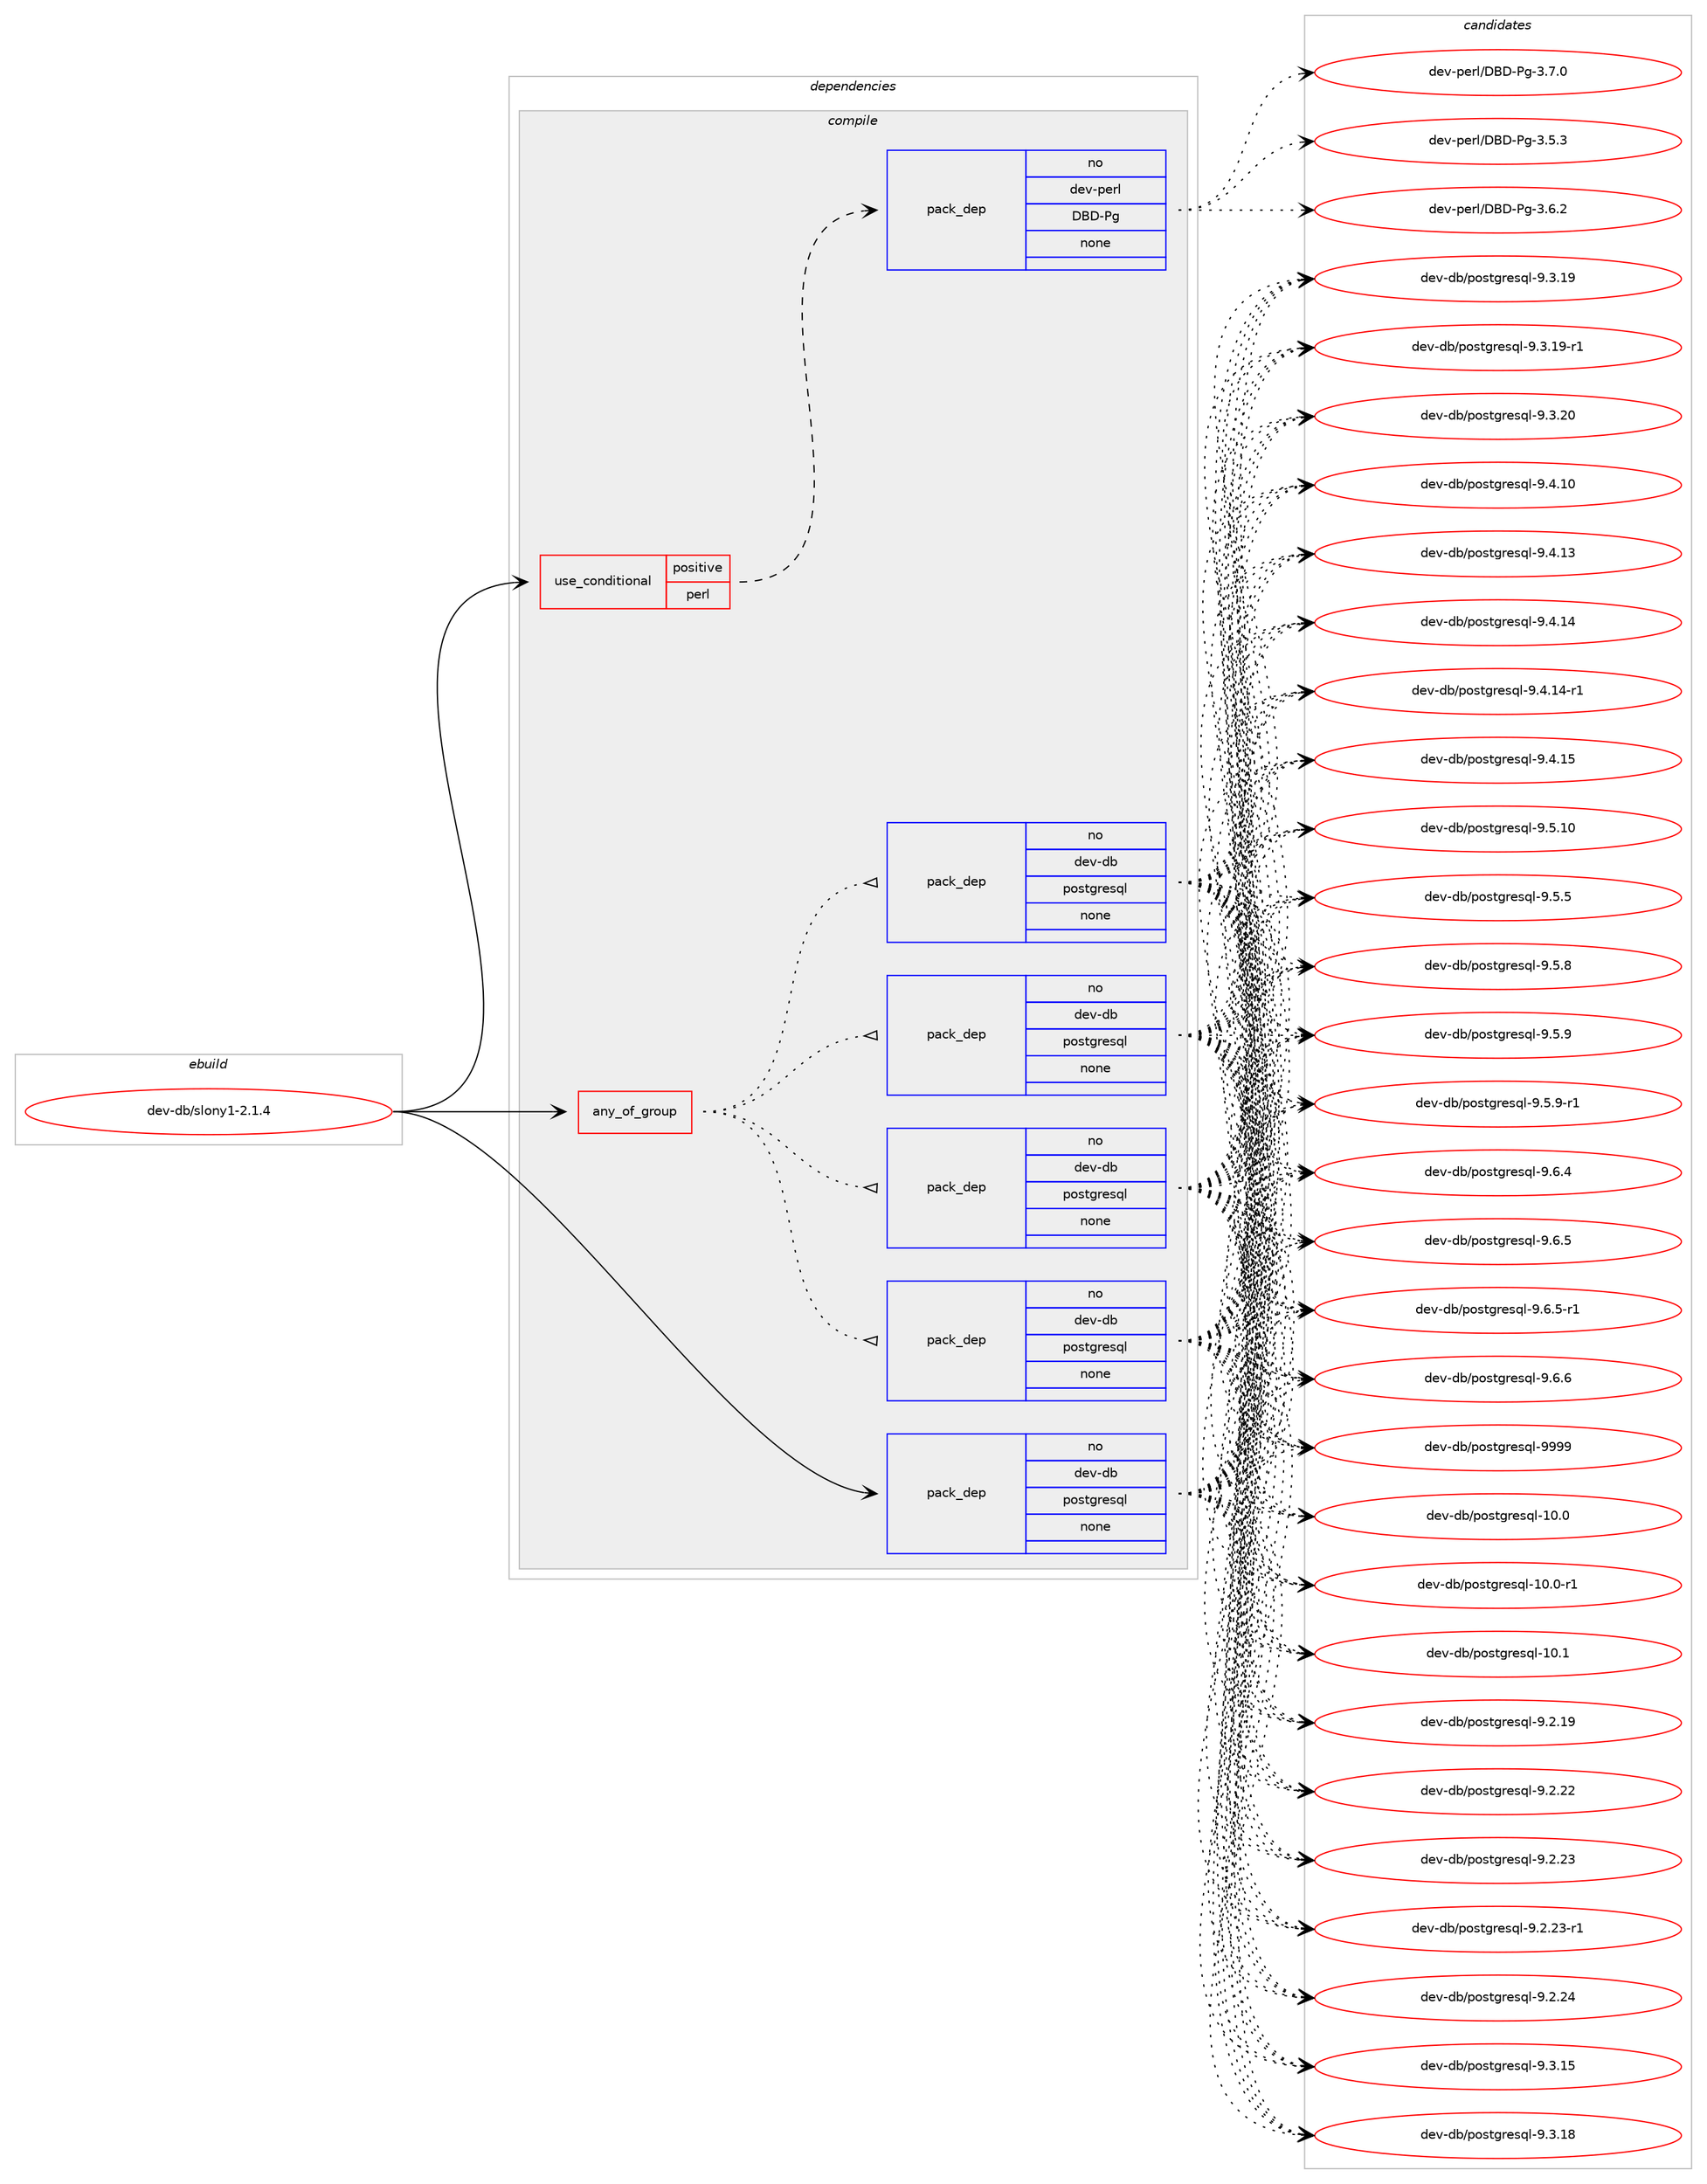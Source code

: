 digraph prolog {

# *************
# Graph options
# *************

newrank=true;
concentrate=true;
compound=true;
graph [rankdir=LR,fontname=Helvetica,fontsize=10,ranksep=1.5];#, ranksep=2.5, nodesep=0.2];
edge  [arrowhead=vee];
node  [fontname=Helvetica,fontsize=10];

# **********
# The ebuild
# **********

subgraph cluster_leftcol {
color=gray;
rank=same;
label=<<i>ebuild</i>>;
id [label="dev-db/slony1-2.1.4", color=red, width=4, href="../dev-db/slony1-2.1.4.svg"];
}

# ****************
# The dependencies
# ****************

subgraph cluster_midcol {
color=gray;
label=<<i>dependencies</i>>;
subgraph cluster_compile {
fillcolor="#eeeeee";
style=filled;
label=<<i>compile</i>>;
subgraph any1528 {
dependency70881 [label=<<TABLE BORDER="0" CELLBORDER="1" CELLSPACING="0" CELLPADDING="4"><TR><TD CELLPADDING="10">any_of_group</TD></TR></TABLE>>, shape=none, color=red];subgraph pack51961 {
dependency70882 [label=<<TABLE BORDER="0" CELLBORDER="1" CELLSPACING="0" CELLPADDING="4" WIDTH="220"><TR><TD ROWSPAN="6" CELLPADDING="30">pack_dep</TD></TR><TR><TD WIDTH="110">no</TD></TR><TR><TD>dev-db</TD></TR><TR><TD>postgresql</TD></TR><TR><TD>none</TD></TR><TR><TD></TD></TR></TABLE>>, shape=none, color=blue];
}
dependency70881:e -> dependency70882:w [weight=20,style="dotted",arrowhead="oinv"];
subgraph pack51962 {
dependency70883 [label=<<TABLE BORDER="0" CELLBORDER="1" CELLSPACING="0" CELLPADDING="4" WIDTH="220"><TR><TD ROWSPAN="6" CELLPADDING="30">pack_dep</TD></TR><TR><TD WIDTH="110">no</TD></TR><TR><TD>dev-db</TD></TR><TR><TD>postgresql</TD></TR><TR><TD>none</TD></TR><TR><TD></TD></TR></TABLE>>, shape=none, color=blue];
}
dependency70881:e -> dependency70883:w [weight=20,style="dotted",arrowhead="oinv"];
subgraph pack51963 {
dependency70884 [label=<<TABLE BORDER="0" CELLBORDER="1" CELLSPACING="0" CELLPADDING="4" WIDTH="220"><TR><TD ROWSPAN="6" CELLPADDING="30">pack_dep</TD></TR><TR><TD WIDTH="110">no</TD></TR><TR><TD>dev-db</TD></TR><TR><TD>postgresql</TD></TR><TR><TD>none</TD></TR><TR><TD></TD></TR></TABLE>>, shape=none, color=blue];
}
dependency70881:e -> dependency70884:w [weight=20,style="dotted",arrowhead="oinv"];
subgraph pack51964 {
dependency70885 [label=<<TABLE BORDER="0" CELLBORDER="1" CELLSPACING="0" CELLPADDING="4" WIDTH="220"><TR><TD ROWSPAN="6" CELLPADDING="30">pack_dep</TD></TR><TR><TD WIDTH="110">no</TD></TR><TR><TD>dev-db</TD></TR><TR><TD>postgresql</TD></TR><TR><TD>none</TD></TR><TR><TD></TD></TR></TABLE>>, shape=none, color=blue];
}
dependency70881:e -> dependency70885:w [weight=20,style="dotted",arrowhead="oinv"];
}
id:e -> dependency70881:w [weight=20,style="solid",arrowhead="vee"];
subgraph cond17362 {
dependency70886 [label=<<TABLE BORDER="0" CELLBORDER="1" CELLSPACING="0" CELLPADDING="4"><TR><TD ROWSPAN="3" CELLPADDING="10">use_conditional</TD></TR><TR><TD>positive</TD></TR><TR><TD>perl</TD></TR></TABLE>>, shape=none, color=red];
subgraph pack51965 {
dependency70887 [label=<<TABLE BORDER="0" CELLBORDER="1" CELLSPACING="0" CELLPADDING="4" WIDTH="220"><TR><TD ROWSPAN="6" CELLPADDING="30">pack_dep</TD></TR><TR><TD WIDTH="110">no</TD></TR><TR><TD>dev-perl</TD></TR><TR><TD>DBD-Pg</TD></TR><TR><TD>none</TD></TR><TR><TD></TD></TR></TABLE>>, shape=none, color=blue];
}
dependency70886:e -> dependency70887:w [weight=20,style="dashed",arrowhead="vee"];
}
id:e -> dependency70886:w [weight=20,style="solid",arrowhead="vee"];
subgraph pack51966 {
dependency70888 [label=<<TABLE BORDER="0" CELLBORDER="1" CELLSPACING="0" CELLPADDING="4" WIDTH="220"><TR><TD ROWSPAN="6" CELLPADDING="30">pack_dep</TD></TR><TR><TD WIDTH="110">no</TD></TR><TR><TD>dev-db</TD></TR><TR><TD>postgresql</TD></TR><TR><TD>none</TD></TR><TR><TD></TD></TR></TABLE>>, shape=none, color=blue];
}
id:e -> dependency70888:w [weight=20,style="solid",arrowhead="vee"];
}
subgraph cluster_compileandrun {
fillcolor="#eeeeee";
style=filled;
label=<<i>compile and run</i>>;
}
subgraph cluster_run {
fillcolor="#eeeeee";
style=filled;
label=<<i>run</i>>;
}
}

# **************
# The candidates
# **************

subgraph cluster_choices {
rank=same;
color=gray;
label=<<i>candidates</i>>;

subgraph choice51961 {
color=black;
nodesep=1;
choice1001011184510098471121111151161031141011151131084549484648 [label="dev-db/postgresql-10.0", color=red, width=4,href="../dev-db/postgresql-10.0.svg"];
choice10010111845100984711211111511610311410111511310845494846484511449 [label="dev-db/postgresql-10.0-r1", color=red, width=4,href="../dev-db/postgresql-10.0-r1.svg"];
choice1001011184510098471121111151161031141011151131084549484649 [label="dev-db/postgresql-10.1", color=red, width=4,href="../dev-db/postgresql-10.1.svg"];
choice10010111845100984711211111511610311410111511310845574650464957 [label="dev-db/postgresql-9.2.19", color=red, width=4,href="../dev-db/postgresql-9.2.19.svg"];
choice10010111845100984711211111511610311410111511310845574650465050 [label="dev-db/postgresql-9.2.22", color=red, width=4,href="../dev-db/postgresql-9.2.22.svg"];
choice10010111845100984711211111511610311410111511310845574650465051 [label="dev-db/postgresql-9.2.23", color=red, width=4,href="../dev-db/postgresql-9.2.23.svg"];
choice100101118451009847112111115116103114101115113108455746504650514511449 [label="dev-db/postgresql-9.2.23-r1", color=red, width=4,href="../dev-db/postgresql-9.2.23-r1.svg"];
choice10010111845100984711211111511610311410111511310845574650465052 [label="dev-db/postgresql-9.2.24", color=red, width=4,href="../dev-db/postgresql-9.2.24.svg"];
choice10010111845100984711211111511610311410111511310845574651464953 [label="dev-db/postgresql-9.3.15", color=red, width=4,href="../dev-db/postgresql-9.3.15.svg"];
choice10010111845100984711211111511610311410111511310845574651464956 [label="dev-db/postgresql-9.3.18", color=red, width=4,href="../dev-db/postgresql-9.3.18.svg"];
choice10010111845100984711211111511610311410111511310845574651464957 [label="dev-db/postgresql-9.3.19", color=red, width=4,href="../dev-db/postgresql-9.3.19.svg"];
choice100101118451009847112111115116103114101115113108455746514649574511449 [label="dev-db/postgresql-9.3.19-r1", color=red, width=4,href="../dev-db/postgresql-9.3.19-r1.svg"];
choice10010111845100984711211111511610311410111511310845574651465048 [label="dev-db/postgresql-9.3.20", color=red, width=4,href="../dev-db/postgresql-9.3.20.svg"];
choice10010111845100984711211111511610311410111511310845574652464948 [label="dev-db/postgresql-9.4.10", color=red, width=4,href="../dev-db/postgresql-9.4.10.svg"];
choice10010111845100984711211111511610311410111511310845574652464951 [label="dev-db/postgresql-9.4.13", color=red, width=4,href="../dev-db/postgresql-9.4.13.svg"];
choice10010111845100984711211111511610311410111511310845574652464952 [label="dev-db/postgresql-9.4.14", color=red, width=4,href="../dev-db/postgresql-9.4.14.svg"];
choice100101118451009847112111115116103114101115113108455746524649524511449 [label="dev-db/postgresql-9.4.14-r1", color=red, width=4,href="../dev-db/postgresql-9.4.14-r1.svg"];
choice10010111845100984711211111511610311410111511310845574652464953 [label="dev-db/postgresql-9.4.15", color=red, width=4,href="../dev-db/postgresql-9.4.15.svg"];
choice10010111845100984711211111511610311410111511310845574653464948 [label="dev-db/postgresql-9.5.10", color=red, width=4,href="../dev-db/postgresql-9.5.10.svg"];
choice100101118451009847112111115116103114101115113108455746534653 [label="dev-db/postgresql-9.5.5", color=red, width=4,href="../dev-db/postgresql-9.5.5.svg"];
choice100101118451009847112111115116103114101115113108455746534656 [label="dev-db/postgresql-9.5.8", color=red, width=4,href="../dev-db/postgresql-9.5.8.svg"];
choice100101118451009847112111115116103114101115113108455746534657 [label="dev-db/postgresql-9.5.9", color=red, width=4,href="../dev-db/postgresql-9.5.9.svg"];
choice1001011184510098471121111151161031141011151131084557465346574511449 [label="dev-db/postgresql-9.5.9-r1", color=red, width=4,href="../dev-db/postgresql-9.5.9-r1.svg"];
choice100101118451009847112111115116103114101115113108455746544652 [label="dev-db/postgresql-9.6.4", color=red, width=4,href="../dev-db/postgresql-9.6.4.svg"];
choice100101118451009847112111115116103114101115113108455746544653 [label="dev-db/postgresql-9.6.5", color=red, width=4,href="../dev-db/postgresql-9.6.5.svg"];
choice1001011184510098471121111151161031141011151131084557465446534511449 [label="dev-db/postgresql-9.6.5-r1", color=red, width=4,href="../dev-db/postgresql-9.6.5-r1.svg"];
choice100101118451009847112111115116103114101115113108455746544654 [label="dev-db/postgresql-9.6.6", color=red, width=4,href="../dev-db/postgresql-9.6.6.svg"];
choice1001011184510098471121111151161031141011151131084557575757 [label="dev-db/postgresql-9999", color=red, width=4,href="../dev-db/postgresql-9999.svg"];
dependency70882:e -> choice1001011184510098471121111151161031141011151131084549484648:w [style=dotted,weight="100"];
dependency70882:e -> choice10010111845100984711211111511610311410111511310845494846484511449:w [style=dotted,weight="100"];
dependency70882:e -> choice1001011184510098471121111151161031141011151131084549484649:w [style=dotted,weight="100"];
dependency70882:e -> choice10010111845100984711211111511610311410111511310845574650464957:w [style=dotted,weight="100"];
dependency70882:e -> choice10010111845100984711211111511610311410111511310845574650465050:w [style=dotted,weight="100"];
dependency70882:e -> choice10010111845100984711211111511610311410111511310845574650465051:w [style=dotted,weight="100"];
dependency70882:e -> choice100101118451009847112111115116103114101115113108455746504650514511449:w [style=dotted,weight="100"];
dependency70882:e -> choice10010111845100984711211111511610311410111511310845574650465052:w [style=dotted,weight="100"];
dependency70882:e -> choice10010111845100984711211111511610311410111511310845574651464953:w [style=dotted,weight="100"];
dependency70882:e -> choice10010111845100984711211111511610311410111511310845574651464956:w [style=dotted,weight="100"];
dependency70882:e -> choice10010111845100984711211111511610311410111511310845574651464957:w [style=dotted,weight="100"];
dependency70882:e -> choice100101118451009847112111115116103114101115113108455746514649574511449:w [style=dotted,weight="100"];
dependency70882:e -> choice10010111845100984711211111511610311410111511310845574651465048:w [style=dotted,weight="100"];
dependency70882:e -> choice10010111845100984711211111511610311410111511310845574652464948:w [style=dotted,weight="100"];
dependency70882:e -> choice10010111845100984711211111511610311410111511310845574652464951:w [style=dotted,weight="100"];
dependency70882:e -> choice10010111845100984711211111511610311410111511310845574652464952:w [style=dotted,weight="100"];
dependency70882:e -> choice100101118451009847112111115116103114101115113108455746524649524511449:w [style=dotted,weight="100"];
dependency70882:e -> choice10010111845100984711211111511610311410111511310845574652464953:w [style=dotted,weight="100"];
dependency70882:e -> choice10010111845100984711211111511610311410111511310845574653464948:w [style=dotted,weight="100"];
dependency70882:e -> choice100101118451009847112111115116103114101115113108455746534653:w [style=dotted,weight="100"];
dependency70882:e -> choice100101118451009847112111115116103114101115113108455746534656:w [style=dotted,weight="100"];
dependency70882:e -> choice100101118451009847112111115116103114101115113108455746534657:w [style=dotted,weight="100"];
dependency70882:e -> choice1001011184510098471121111151161031141011151131084557465346574511449:w [style=dotted,weight="100"];
dependency70882:e -> choice100101118451009847112111115116103114101115113108455746544652:w [style=dotted,weight="100"];
dependency70882:e -> choice100101118451009847112111115116103114101115113108455746544653:w [style=dotted,weight="100"];
dependency70882:e -> choice1001011184510098471121111151161031141011151131084557465446534511449:w [style=dotted,weight="100"];
dependency70882:e -> choice100101118451009847112111115116103114101115113108455746544654:w [style=dotted,weight="100"];
dependency70882:e -> choice1001011184510098471121111151161031141011151131084557575757:w [style=dotted,weight="100"];
}
subgraph choice51962 {
color=black;
nodesep=1;
choice1001011184510098471121111151161031141011151131084549484648 [label="dev-db/postgresql-10.0", color=red, width=4,href="../dev-db/postgresql-10.0.svg"];
choice10010111845100984711211111511610311410111511310845494846484511449 [label="dev-db/postgresql-10.0-r1", color=red, width=4,href="../dev-db/postgresql-10.0-r1.svg"];
choice1001011184510098471121111151161031141011151131084549484649 [label="dev-db/postgresql-10.1", color=red, width=4,href="../dev-db/postgresql-10.1.svg"];
choice10010111845100984711211111511610311410111511310845574650464957 [label="dev-db/postgresql-9.2.19", color=red, width=4,href="../dev-db/postgresql-9.2.19.svg"];
choice10010111845100984711211111511610311410111511310845574650465050 [label="dev-db/postgresql-9.2.22", color=red, width=4,href="../dev-db/postgresql-9.2.22.svg"];
choice10010111845100984711211111511610311410111511310845574650465051 [label="dev-db/postgresql-9.2.23", color=red, width=4,href="../dev-db/postgresql-9.2.23.svg"];
choice100101118451009847112111115116103114101115113108455746504650514511449 [label="dev-db/postgresql-9.2.23-r1", color=red, width=4,href="../dev-db/postgresql-9.2.23-r1.svg"];
choice10010111845100984711211111511610311410111511310845574650465052 [label="dev-db/postgresql-9.2.24", color=red, width=4,href="../dev-db/postgresql-9.2.24.svg"];
choice10010111845100984711211111511610311410111511310845574651464953 [label="dev-db/postgresql-9.3.15", color=red, width=4,href="../dev-db/postgresql-9.3.15.svg"];
choice10010111845100984711211111511610311410111511310845574651464956 [label="dev-db/postgresql-9.3.18", color=red, width=4,href="../dev-db/postgresql-9.3.18.svg"];
choice10010111845100984711211111511610311410111511310845574651464957 [label="dev-db/postgresql-9.3.19", color=red, width=4,href="../dev-db/postgresql-9.3.19.svg"];
choice100101118451009847112111115116103114101115113108455746514649574511449 [label="dev-db/postgresql-9.3.19-r1", color=red, width=4,href="../dev-db/postgresql-9.3.19-r1.svg"];
choice10010111845100984711211111511610311410111511310845574651465048 [label="dev-db/postgresql-9.3.20", color=red, width=4,href="../dev-db/postgresql-9.3.20.svg"];
choice10010111845100984711211111511610311410111511310845574652464948 [label="dev-db/postgresql-9.4.10", color=red, width=4,href="../dev-db/postgresql-9.4.10.svg"];
choice10010111845100984711211111511610311410111511310845574652464951 [label="dev-db/postgresql-9.4.13", color=red, width=4,href="../dev-db/postgresql-9.4.13.svg"];
choice10010111845100984711211111511610311410111511310845574652464952 [label="dev-db/postgresql-9.4.14", color=red, width=4,href="../dev-db/postgresql-9.4.14.svg"];
choice100101118451009847112111115116103114101115113108455746524649524511449 [label="dev-db/postgresql-9.4.14-r1", color=red, width=4,href="../dev-db/postgresql-9.4.14-r1.svg"];
choice10010111845100984711211111511610311410111511310845574652464953 [label="dev-db/postgresql-9.4.15", color=red, width=4,href="../dev-db/postgresql-9.4.15.svg"];
choice10010111845100984711211111511610311410111511310845574653464948 [label="dev-db/postgresql-9.5.10", color=red, width=4,href="../dev-db/postgresql-9.5.10.svg"];
choice100101118451009847112111115116103114101115113108455746534653 [label="dev-db/postgresql-9.5.5", color=red, width=4,href="../dev-db/postgresql-9.5.5.svg"];
choice100101118451009847112111115116103114101115113108455746534656 [label="dev-db/postgresql-9.5.8", color=red, width=4,href="../dev-db/postgresql-9.5.8.svg"];
choice100101118451009847112111115116103114101115113108455746534657 [label="dev-db/postgresql-9.5.9", color=red, width=4,href="../dev-db/postgresql-9.5.9.svg"];
choice1001011184510098471121111151161031141011151131084557465346574511449 [label="dev-db/postgresql-9.5.9-r1", color=red, width=4,href="../dev-db/postgresql-9.5.9-r1.svg"];
choice100101118451009847112111115116103114101115113108455746544652 [label="dev-db/postgresql-9.6.4", color=red, width=4,href="../dev-db/postgresql-9.6.4.svg"];
choice100101118451009847112111115116103114101115113108455746544653 [label="dev-db/postgresql-9.6.5", color=red, width=4,href="../dev-db/postgresql-9.6.5.svg"];
choice1001011184510098471121111151161031141011151131084557465446534511449 [label="dev-db/postgresql-9.6.5-r1", color=red, width=4,href="../dev-db/postgresql-9.6.5-r1.svg"];
choice100101118451009847112111115116103114101115113108455746544654 [label="dev-db/postgresql-9.6.6", color=red, width=4,href="../dev-db/postgresql-9.6.6.svg"];
choice1001011184510098471121111151161031141011151131084557575757 [label="dev-db/postgresql-9999", color=red, width=4,href="../dev-db/postgresql-9999.svg"];
dependency70883:e -> choice1001011184510098471121111151161031141011151131084549484648:w [style=dotted,weight="100"];
dependency70883:e -> choice10010111845100984711211111511610311410111511310845494846484511449:w [style=dotted,weight="100"];
dependency70883:e -> choice1001011184510098471121111151161031141011151131084549484649:w [style=dotted,weight="100"];
dependency70883:e -> choice10010111845100984711211111511610311410111511310845574650464957:w [style=dotted,weight="100"];
dependency70883:e -> choice10010111845100984711211111511610311410111511310845574650465050:w [style=dotted,weight="100"];
dependency70883:e -> choice10010111845100984711211111511610311410111511310845574650465051:w [style=dotted,weight="100"];
dependency70883:e -> choice100101118451009847112111115116103114101115113108455746504650514511449:w [style=dotted,weight="100"];
dependency70883:e -> choice10010111845100984711211111511610311410111511310845574650465052:w [style=dotted,weight="100"];
dependency70883:e -> choice10010111845100984711211111511610311410111511310845574651464953:w [style=dotted,weight="100"];
dependency70883:e -> choice10010111845100984711211111511610311410111511310845574651464956:w [style=dotted,weight="100"];
dependency70883:e -> choice10010111845100984711211111511610311410111511310845574651464957:w [style=dotted,weight="100"];
dependency70883:e -> choice100101118451009847112111115116103114101115113108455746514649574511449:w [style=dotted,weight="100"];
dependency70883:e -> choice10010111845100984711211111511610311410111511310845574651465048:w [style=dotted,weight="100"];
dependency70883:e -> choice10010111845100984711211111511610311410111511310845574652464948:w [style=dotted,weight="100"];
dependency70883:e -> choice10010111845100984711211111511610311410111511310845574652464951:w [style=dotted,weight="100"];
dependency70883:e -> choice10010111845100984711211111511610311410111511310845574652464952:w [style=dotted,weight="100"];
dependency70883:e -> choice100101118451009847112111115116103114101115113108455746524649524511449:w [style=dotted,weight="100"];
dependency70883:e -> choice10010111845100984711211111511610311410111511310845574652464953:w [style=dotted,weight="100"];
dependency70883:e -> choice10010111845100984711211111511610311410111511310845574653464948:w [style=dotted,weight="100"];
dependency70883:e -> choice100101118451009847112111115116103114101115113108455746534653:w [style=dotted,weight="100"];
dependency70883:e -> choice100101118451009847112111115116103114101115113108455746534656:w [style=dotted,weight="100"];
dependency70883:e -> choice100101118451009847112111115116103114101115113108455746534657:w [style=dotted,weight="100"];
dependency70883:e -> choice1001011184510098471121111151161031141011151131084557465346574511449:w [style=dotted,weight="100"];
dependency70883:e -> choice100101118451009847112111115116103114101115113108455746544652:w [style=dotted,weight="100"];
dependency70883:e -> choice100101118451009847112111115116103114101115113108455746544653:w [style=dotted,weight="100"];
dependency70883:e -> choice1001011184510098471121111151161031141011151131084557465446534511449:w [style=dotted,weight="100"];
dependency70883:e -> choice100101118451009847112111115116103114101115113108455746544654:w [style=dotted,weight="100"];
dependency70883:e -> choice1001011184510098471121111151161031141011151131084557575757:w [style=dotted,weight="100"];
}
subgraph choice51963 {
color=black;
nodesep=1;
choice1001011184510098471121111151161031141011151131084549484648 [label="dev-db/postgresql-10.0", color=red, width=4,href="../dev-db/postgresql-10.0.svg"];
choice10010111845100984711211111511610311410111511310845494846484511449 [label="dev-db/postgresql-10.0-r1", color=red, width=4,href="../dev-db/postgresql-10.0-r1.svg"];
choice1001011184510098471121111151161031141011151131084549484649 [label="dev-db/postgresql-10.1", color=red, width=4,href="../dev-db/postgresql-10.1.svg"];
choice10010111845100984711211111511610311410111511310845574650464957 [label="dev-db/postgresql-9.2.19", color=red, width=4,href="../dev-db/postgresql-9.2.19.svg"];
choice10010111845100984711211111511610311410111511310845574650465050 [label="dev-db/postgresql-9.2.22", color=red, width=4,href="../dev-db/postgresql-9.2.22.svg"];
choice10010111845100984711211111511610311410111511310845574650465051 [label="dev-db/postgresql-9.2.23", color=red, width=4,href="../dev-db/postgresql-9.2.23.svg"];
choice100101118451009847112111115116103114101115113108455746504650514511449 [label="dev-db/postgresql-9.2.23-r1", color=red, width=4,href="../dev-db/postgresql-9.2.23-r1.svg"];
choice10010111845100984711211111511610311410111511310845574650465052 [label="dev-db/postgresql-9.2.24", color=red, width=4,href="../dev-db/postgresql-9.2.24.svg"];
choice10010111845100984711211111511610311410111511310845574651464953 [label="dev-db/postgresql-9.3.15", color=red, width=4,href="../dev-db/postgresql-9.3.15.svg"];
choice10010111845100984711211111511610311410111511310845574651464956 [label="dev-db/postgresql-9.3.18", color=red, width=4,href="../dev-db/postgresql-9.3.18.svg"];
choice10010111845100984711211111511610311410111511310845574651464957 [label="dev-db/postgresql-9.3.19", color=red, width=4,href="../dev-db/postgresql-9.3.19.svg"];
choice100101118451009847112111115116103114101115113108455746514649574511449 [label="dev-db/postgresql-9.3.19-r1", color=red, width=4,href="../dev-db/postgresql-9.3.19-r1.svg"];
choice10010111845100984711211111511610311410111511310845574651465048 [label="dev-db/postgresql-9.3.20", color=red, width=4,href="../dev-db/postgresql-9.3.20.svg"];
choice10010111845100984711211111511610311410111511310845574652464948 [label="dev-db/postgresql-9.4.10", color=red, width=4,href="../dev-db/postgresql-9.4.10.svg"];
choice10010111845100984711211111511610311410111511310845574652464951 [label="dev-db/postgresql-9.4.13", color=red, width=4,href="../dev-db/postgresql-9.4.13.svg"];
choice10010111845100984711211111511610311410111511310845574652464952 [label="dev-db/postgresql-9.4.14", color=red, width=4,href="../dev-db/postgresql-9.4.14.svg"];
choice100101118451009847112111115116103114101115113108455746524649524511449 [label="dev-db/postgresql-9.4.14-r1", color=red, width=4,href="../dev-db/postgresql-9.4.14-r1.svg"];
choice10010111845100984711211111511610311410111511310845574652464953 [label="dev-db/postgresql-9.4.15", color=red, width=4,href="../dev-db/postgresql-9.4.15.svg"];
choice10010111845100984711211111511610311410111511310845574653464948 [label="dev-db/postgresql-9.5.10", color=red, width=4,href="../dev-db/postgresql-9.5.10.svg"];
choice100101118451009847112111115116103114101115113108455746534653 [label="dev-db/postgresql-9.5.5", color=red, width=4,href="../dev-db/postgresql-9.5.5.svg"];
choice100101118451009847112111115116103114101115113108455746534656 [label="dev-db/postgresql-9.5.8", color=red, width=4,href="../dev-db/postgresql-9.5.8.svg"];
choice100101118451009847112111115116103114101115113108455746534657 [label="dev-db/postgresql-9.5.9", color=red, width=4,href="../dev-db/postgresql-9.5.9.svg"];
choice1001011184510098471121111151161031141011151131084557465346574511449 [label="dev-db/postgresql-9.5.9-r1", color=red, width=4,href="../dev-db/postgresql-9.5.9-r1.svg"];
choice100101118451009847112111115116103114101115113108455746544652 [label="dev-db/postgresql-9.6.4", color=red, width=4,href="../dev-db/postgresql-9.6.4.svg"];
choice100101118451009847112111115116103114101115113108455746544653 [label="dev-db/postgresql-9.6.5", color=red, width=4,href="../dev-db/postgresql-9.6.5.svg"];
choice1001011184510098471121111151161031141011151131084557465446534511449 [label="dev-db/postgresql-9.6.5-r1", color=red, width=4,href="../dev-db/postgresql-9.6.5-r1.svg"];
choice100101118451009847112111115116103114101115113108455746544654 [label="dev-db/postgresql-9.6.6", color=red, width=4,href="../dev-db/postgresql-9.6.6.svg"];
choice1001011184510098471121111151161031141011151131084557575757 [label="dev-db/postgresql-9999", color=red, width=4,href="../dev-db/postgresql-9999.svg"];
dependency70884:e -> choice1001011184510098471121111151161031141011151131084549484648:w [style=dotted,weight="100"];
dependency70884:e -> choice10010111845100984711211111511610311410111511310845494846484511449:w [style=dotted,weight="100"];
dependency70884:e -> choice1001011184510098471121111151161031141011151131084549484649:w [style=dotted,weight="100"];
dependency70884:e -> choice10010111845100984711211111511610311410111511310845574650464957:w [style=dotted,weight="100"];
dependency70884:e -> choice10010111845100984711211111511610311410111511310845574650465050:w [style=dotted,weight="100"];
dependency70884:e -> choice10010111845100984711211111511610311410111511310845574650465051:w [style=dotted,weight="100"];
dependency70884:e -> choice100101118451009847112111115116103114101115113108455746504650514511449:w [style=dotted,weight="100"];
dependency70884:e -> choice10010111845100984711211111511610311410111511310845574650465052:w [style=dotted,weight="100"];
dependency70884:e -> choice10010111845100984711211111511610311410111511310845574651464953:w [style=dotted,weight="100"];
dependency70884:e -> choice10010111845100984711211111511610311410111511310845574651464956:w [style=dotted,weight="100"];
dependency70884:e -> choice10010111845100984711211111511610311410111511310845574651464957:w [style=dotted,weight="100"];
dependency70884:e -> choice100101118451009847112111115116103114101115113108455746514649574511449:w [style=dotted,weight="100"];
dependency70884:e -> choice10010111845100984711211111511610311410111511310845574651465048:w [style=dotted,weight="100"];
dependency70884:e -> choice10010111845100984711211111511610311410111511310845574652464948:w [style=dotted,weight="100"];
dependency70884:e -> choice10010111845100984711211111511610311410111511310845574652464951:w [style=dotted,weight="100"];
dependency70884:e -> choice10010111845100984711211111511610311410111511310845574652464952:w [style=dotted,weight="100"];
dependency70884:e -> choice100101118451009847112111115116103114101115113108455746524649524511449:w [style=dotted,weight="100"];
dependency70884:e -> choice10010111845100984711211111511610311410111511310845574652464953:w [style=dotted,weight="100"];
dependency70884:e -> choice10010111845100984711211111511610311410111511310845574653464948:w [style=dotted,weight="100"];
dependency70884:e -> choice100101118451009847112111115116103114101115113108455746534653:w [style=dotted,weight="100"];
dependency70884:e -> choice100101118451009847112111115116103114101115113108455746534656:w [style=dotted,weight="100"];
dependency70884:e -> choice100101118451009847112111115116103114101115113108455746534657:w [style=dotted,weight="100"];
dependency70884:e -> choice1001011184510098471121111151161031141011151131084557465346574511449:w [style=dotted,weight="100"];
dependency70884:e -> choice100101118451009847112111115116103114101115113108455746544652:w [style=dotted,weight="100"];
dependency70884:e -> choice100101118451009847112111115116103114101115113108455746544653:w [style=dotted,weight="100"];
dependency70884:e -> choice1001011184510098471121111151161031141011151131084557465446534511449:w [style=dotted,weight="100"];
dependency70884:e -> choice100101118451009847112111115116103114101115113108455746544654:w [style=dotted,weight="100"];
dependency70884:e -> choice1001011184510098471121111151161031141011151131084557575757:w [style=dotted,weight="100"];
}
subgraph choice51964 {
color=black;
nodesep=1;
choice1001011184510098471121111151161031141011151131084549484648 [label="dev-db/postgresql-10.0", color=red, width=4,href="../dev-db/postgresql-10.0.svg"];
choice10010111845100984711211111511610311410111511310845494846484511449 [label="dev-db/postgresql-10.0-r1", color=red, width=4,href="../dev-db/postgresql-10.0-r1.svg"];
choice1001011184510098471121111151161031141011151131084549484649 [label="dev-db/postgresql-10.1", color=red, width=4,href="../dev-db/postgresql-10.1.svg"];
choice10010111845100984711211111511610311410111511310845574650464957 [label="dev-db/postgresql-9.2.19", color=red, width=4,href="../dev-db/postgresql-9.2.19.svg"];
choice10010111845100984711211111511610311410111511310845574650465050 [label="dev-db/postgresql-9.2.22", color=red, width=4,href="../dev-db/postgresql-9.2.22.svg"];
choice10010111845100984711211111511610311410111511310845574650465051 [label="dev-db/postgresql-9.2.23", color=red, width=4,href="../dev-db/postgresql-9.2.23.svg"];
choice100101118451009847112111115116103114101115113108455746504650514511449 [label="dev-db/postgresql-9.2.23-r1", color=red, width=4,href="../dev-db/postgresql-9.2.23-r1.svg"];
choice10010111845100984711211111511610311410111511310845574650465052 [label="dev-db/postgresql-9.2.24", color=red, width=4,href="../dev-db/postgresql-9.2.24.svg"];
choice10010111845100984711211111511610311410111511310845574651464953 [label="dev-db/postgresql-9.3.15", color=red, width=4,href="../dev-db/postgresql-9.3.15.svg"];
choice10010111845100984711211111511610311410111511310845574651464956 [label="dev-db/postgresql-9.3.18", color=red, width=4,href="../dev-db/postgresql-9.3.18.svg"];
choice10010111845100984711211111511610311410111511310845574651464957 [label="dev-db/postgresql-9.3.19", color=red, width=4,href="../dev-db/postgresql-9.3.19.svg"];
choice100101118451009847112111115116103114101115113108455746514649574511449 [label="dev-db/postgresql-9.3.19-r1", color=red, width=4,href="../dev-db/postgresql-9.3.19-r1.svg"];
choice10010111845100984711211111511610311410111511310845574651465048 [label="dev-db/postgresql-9.3.20", color=red, width=4,href="../dev-db/postgresql-9.3.20.svg"];
choice10010111845100984711211111511610311410111511310845574652464948 [label="dev-db/postgresql-9.4.10", color=red, width=4,href="../dev-db/postgresql-9.4.10.svg"];
choice10010111845100984711211111511610311410111511310845574652464951 [label="dev-db/postgresql-9.4.13", color=red, width=4,href="../dev-db/postgresql-9.4.13.svg"];
choice10010111845100984711211111511610311410111511310845574652464952 [label="dev-db/postgresql-9.4.14", color=red, width=4,href="../dev-db/postgresql-9.4.14.svg"];
choice100101118451009847112111115116103114101115113108455746524649524511449 [label="dev-db/postgresql-9.4.14-r1", color=red, width=4,href="../dev-db/postgresql-9.4.14-r1.svg"];
choice10010111845100984711211111511610311410111511310845574652464953 [label="dev-db/postgresql-9.4.15", color=red, width=4,href="../dev-db/postgresql-9.4.15.svg"];
choice10010111845100984711211111511610311410111511310845574653464948 [label="dev-db/postgresql-9.5.10", color=red, width=4,href="../dev-db/postgresql-9.5.10.svg"];
choice100101118451009847112111115116103114101115113108455746534653 [label="dev-db/postgresql-9.5.5", color=red, width=4,href="../dev-db/postgresql-9.5.5.svg"];
choice100101118451009847112111115116103114101115113108455746534656 [label="dev-db/postgresql-9.5.8", color=red, width=4,href="../dev-db/postgresql-9.5.8.svg"];
choice100101118451009847112111115116103114101115113108455746534657 [label="dev-db/postgresql-9.5.9", color=red, width=4,href="../dev-db/postgresql-9.5.9.svg"];
choice1001011184510098471121111151161031141011151131084557465346574511449 [label="dev-db/postgresql-9.5.9-r1", color=red, width=4,href="../dev-db/postgresql-9.5.9-r1.svg"];
choice100101118451009847112111115116103114101115113108455746544652 [label="dev-db/postgresql-9.6.4", color=red, width=4,href="../dev-db/postgresql-9.6.4.svg"];
choice100101118451009847112111115116103114101115113108455746544653 [label="dev-db/postgresql-9.6.5", color=red, width=4,href="../dev-db/postgresql-9.6.5.svg"];
choice1001011184510098471121111151161031141011151131084557465446534511449 [label="dev-db/postgresql-9.6.5-r1", color=red, width=4,href="../dev-db/postgresql-9.6.5-r1.svg"];
choice100101118451009847112111115116103114101115113108455746544654 [label="dev-db/postgresql-9.6.6", color=red, width=4,href="../dev-db/postgresql-9.6.6.svg"];
choice1001011184510098471121111151161031141011151131084557575757 [label="dev-db/postgresql-9999", color=red, width=4,href="../dev-db/postgresql-9999.svg"];
dependency70885:e -> choice1001011184510098471121111151161031141011151131084549484648:w [style=dotted,weight="100"];
dependency70885:e -> choice10010111845100984711211111511610311410111511310845494846484511449:w [style=dotted,weight="100"];
dependency70885:e -> choice1001011184510098471121111151161031141011151131084549484649:w [style=dotted,weight="100"];
dependency70885:e -> choice10010111845100984711211111511610311410111511310845574650464957:w [style=dotted,weight="100"];
dependency70885:e -> choice10010111845100984711211111511610311410111511310845574650465050:w [style=dotted,weight="100"];
dependency70885:e -> choice10010111845100984711211111511610311410111511310845574650465051:w [style=dotted,weight="100"];
dependency70885:e -> choice100101118451009847112111115116103114101115113108455746504650514511449:w [style=dotted,weight="100"];
dependency70885:e -> choice10010111845100984711211111511610311410111511310845574650465052:w [style=dotted,weight="100"];
dependency70885:e -> choice10010111845100984711211111511610311410111511310845574651464953:w [style=dotted,weight="100"];
dependency70885:e -> choice10010111845100984711211111511610311410111511310845574651464956:w [style=dotted,weight="100"];
dependency70885:e -> choice10010111845100984711211111511610311410111511310845574651464957:w [style=dotted,weight="100"];
dependency70885:e -> choice100101118451009847112111115116103114101115113108455746514649574511449:w [style=dotted,weight="100"];
dependency70885:e -> choice10010111845100984711211111511610311410111511310845574651465048:w [style=dotted,weight="100"];
dependency70885:e -> choice10010111845100984711211111511610311410111511310845574652464948:w [style=dotted,weight="100"];
dependency70885:e -> choice10010111845100984711211111511610311410111511310845574652464951:w [style=dotted,weight="100"];
dependency70885:e -> choice10010111845100984711211111511610311410111511310845574652464952:w [style=dotted,weight="100"];
dependency70885:e -> choice100101118451009847112111115116103114101115113108455746524649524511449:w [style=dotted,weight="100"];
dependency70885:e -> choice10010111845100984711211111511610311410111511310845574652464953:w [style=dotted,weight="100"];
dependency70885:e -> choice10010111845100984711211111511610311410111511310845574653464948:w [style=dotted,weight="100"];
dependency70885:e -> choice100101118451009847112111115116103114101115113108455746534653:w [style=dotted,weight="100"];
dependency70885:e -> choice100101118451009847112111115116103114101115113108455746534656:w [style=dotted,weight="100"];
dependency70885:e -> choice100101118451009847112111115116103114101115113108455746534657:w [style=dotted,weight="100"];
dependency70885:e -> choice1001011184510098471121111151161031141011151131084557465346574511449:w [style=dotted,weight="100"];
dependency70885:e -> choice100101118451009847112111115116103114101115113108455746544652:w [style=dotted,weight="100"];
dependency70885:e -> choice100101118451009847112111115116103114101115113108455746544653:w [style=dotted,weight="100"];
dependency70885:e -> choice1001011184510098471121111151161031141011151131084557465446534511449:w [style=dotted,weight="100"];
dependency70885:e -> choice100101118451009847112111115116103114101115113108455746544654:w [style=dotted,weight="100"];
dependency70885:e -> choice1001011184510098471121111151161031141011151131084557575757:w [style=dotted,weight="100"];
}
subgraph choice51965 {
color=black;
nodesep=1;
choice10010111845112101114108476866684580103455146534651 [label="dev-perl/DBD-Pg-3.5.3", color=red, width=4,href="../dev-perl/DBD-Pg-3.5.3.svg"];
choice10010111845112101114108476866684580103455146544650 [label="dev-perl/DBD-Pg-3.6.2", color=red, width=4,href="../dev-perl/DBD-Pg-3.6.2.svg"];
choice10010111845112101114108476866684580103455146554648 [label="dev-perl/DBD-Pg-3.7.0", color=red, width=4,href="../dev-perl/DBD-Pg-3.7.0.svg"];
dependency70887:e -> choice10010111845112101114108476866684580103455146534651:w [style=dotted,weight="100"];
dependency70887:e -> choice10010111845112101114108476866684580103455146544650:w [style=dotted,weight="100"];
dependency70887:e -> choice10010111845112101114108476866684580103455146554648:w [style=dotted,weight="100"];
}
subgraph choice51966 {
color=black;
nodesep=1;
choice1001011184510098471121111151161031141011151131084549484648 [label="dev-db/postgresql-10.0", color=red, width=4,href="../dev-db/postgresql-10.0.svg"];
choice10010111845100984711211111511610311410111511310845494846484511449 [label="dev-db/postgresql-10.0-r1", color=red, width=4,href="../dev-db/postgresql-10.0-r1.svg"];
choice1001011184510098471121111151161031141011151131084549484649 [label="dev-db/postgresql-10.1", color=red, width=4,href="../dev-db/postgresql-10.1.svg"];
choice10010111845100984711211111511610311410111511310845574650464957 [label="dev-db/postgresql-9.2.19", color=red, width=4,href="../dev-db/postgresql-9.2.19.svg"];
choice10010111845100984711211111511610311410111511310845574650465050 [label="dev-db/postgresql-9.2.22", color=red, width=4,href="../dev-db/postgresql-9.2.22.svg"];
choice10010111845100984711211111511610311410111511310845574650465051 [label="dev-db/postgresql-9.2.23", color=red, width=4,href="../dev-db/postgresql-9.2.23.svg"];
choice100101118451009847112111115116103114101115113108455746504650514511449 [label="dev-db/postgresql-9.2.23-r1", color=red, width=4,href="../dev-db/postgresql-9.2.23-r1.svg"];
choice10010111845100984711211111511610311410111511310845574650465052 [label="dev-db/postgresql-9.2.24", color=red, width=4,href="../dev-db/postgresql-9.2.24.svg"];
choice10010111845100984711211111511610311410111511310845574651464953 [label="dev-db/postgresql-9.3.15", color=red, width=4,href="../dev-db/postgresql-9.3.15.svg"];
choice10010111845100984711211111511610311410111511310845574651464956 [label="dev-db/postgresql-9.3.18", color=red, width=4,href="../dev-db/postgresql-9.3.18.svg"];
choice10010111845100984711211111511610311410111511310845574651464957 [label="dev-db/postgresql-9.3.19", color=red, width=4,href="../dev-db/postgresql-9.3.19.svg"];
choice100101118451009847112111115116103114101115113108455746514649574511449 [label="dev-db/postgresql-9.3.19-r1", color=red, width=4,href="../dev-db/postgresql-9.3.19-r1.svg"];
choice10010111845100984711211111511610311410111511310845574651465048 [label="dev-db/postgresql-9.3.20", color=red, width=4,href="../dev-db/postgresql-9.3.20.svg"];
choice10010111845100984711211111511610311410111511310845574652464948 [label="dev-db/postgresql-9.4.10", color=red, width=4,href="../dev-db/postgresql-9.4.10.svg"];
choice10010111845100984711211111511610311410111511310845574652464951 [label="dev-db/postgresql-9.4.13", color=red, width=4,href="../dev-db/postgresql-9.4.13.svg"];
choice10010111845100984711211111511610311410111511310845574652464952 [label="dev-db/postgresql-9.4.14", color=red, width=4,href="../dev-db/postgresql-9.4.14.svg"];
choice100101118451009847112111115116103114101115113108455746524649524511449 [label="dev-db/postgresql-9.4.14-r1", color=red, width=4,href="../dev-db/postgresql-9.4.14-r1.svg"];
choice10010111845100984711211111511610311410111511310845574652464953 [label="dev-db/postgresql-9.4.15", color=red, width=4,href="../dev-db/postgresql-9.4.15.svg"];
choice10010111845100984711211111511610311410111511310845574653464948 [label="dev-db/postgresql-9.5.10", color=red, width=4,href="../dev-db/postgresql-9.5.10.svg"];
choice100101118451009847112111115116103114101115113108455746534653 [label="dev-db/postgresql-9.5.5", color=red, width=4,href="../dev-db/postgresql-9.5.5.svg"];
choice100101118451009847112111115116103114101115113108455746534656 [label="dev-db/postgresql-9.5.8", color=red, width=4,href="../dev-db/postgresql-9.5.8.svg"];
choice100101118451009847112111115116103114101115113108455746534657 [label="dev-db/postgresql-9.5.9", color=red, width=4,href="../dev-db/postgresql-9.5.9.svg"];
choice1001011184510098471121111151161031141011151131084557465346574511449 [label="dev-db/postgresql-9.5.9-r1", color=red, width=4,href="../dev-db/postgresql-9.5.9-r1.svg"];
choice100101118451009847112111115116103114101115113108455746544652 [label="dev-db/postgresql-9.6.4", color=red, width=4,href="../dev-db/postgresql-9.6.4.svg"];
choice100101118451009847112111115116103114101115113108455746544653 [label="dev-db/postgresql-9.6.5", color=red, width=4,href="../dev-db/postgresql-9.6.5.svg"];
choice1001011184510098471121111151161031141011151131084557465446534511449 [label="dev-db/postgresql-9.6.5-r1", color=red, width=4,href="../dev-db/postgresql-9.6.5-r1.svg"];
choice100101118451009847112111115116103114101115113108455746544654 [label="dev-db/postgresql-9.6.6", color=red, width=4,href="../dev-db/postgresql-9.6.6.svg"];
choice1001011184510098471121111151161031141011151131084557575757 [label="dev-db/postgresql-9999", color=red, width=4,href="../dev-db/postgresql-9999.svg"];
dependency70888:e -> choice1001011184510098471121111151161031141011151131084549484648:w [style=dotted,weight="100"];
dependency70888:e -> choice10010111845100984711211111511610311410111511310845494846484511449:w [style=dotted,weight="100"];
dependency70888:e -> choice1001011184510098471121111151161031141011151131084549484649:w [style=dotted,weight="100"];
dependency70888:e -> choice10010111845100984711211111511610311410111511310845574650464957:w [style=dotted,weight="100"];
dependency70888:e -> choice10010111845100984711211111511610311410111511310845574650465050:w [style=dotted,weight="100"];
dependency70888:e -> choice10010111845100984711211111511610311410111511310845574650465051:w [style=dotted,weight="100"];
dependency70888:e -> choice100101118451009847112111115116103114101115113108455746504650514511449:w [style=dotted,weight="100"];
dependency70888:e -> choice10010111845100984711211111511610311410111511310845574650465052:w [style=dotted,weight="100"];
dependency70888:e -> choice10010111845100984711211111511610311410111511310845574651464953:w [style=dotted,weight="100"];
dependency70888:e -> choice10010111845100984711211111511610311410111511310845574651464956:w [style=dotted,weight="100"];
dependency70888:e -> choice10010111845100984711211111511610311410111511310845574651464957:w [style=dotted,weight="100"];
dependency70888:e -> choice100101118451009847112111115116103114101115113108455746514649574511449:w [style=dotted,weight="100"];
dependency70888:e -> choice10010111845100984711211111511610311410111511310845574651465048:w [style=dotted,weight="100"];
dependency70888:e -> choice10010111845100984711211111511610311410111511310845574652464948:w [style=dotted,weight="100"];
dependency70888:e -> choice10010111845100984711211111511610311410111511310845574652464951:w [style=dotted,weight="100"];
dependency70888:e -> choice10010111845100984711211111511610311410111511310845574652464952:w [style=dotted,weight="100"];
dependency70888:e -> choice100101118451009847112111115116103114101115113108455746524649524511449:w [style=dotted,weight="100"];
dependency70888:e -> choice10010111845100984711211111511610311410111511310845574652464953:w [style=dotted,weight="100"];
dependency70888:e -> choice10010111845100984711211111511610311410111511310845574653464948:w [style=dotted,weight="100"];
dependency70888:e -> choice100101118451009847112111115116103114101115113108455746534653:w [style=dotted,weight="100"];
dependency70888:e -> choice100101118451009847112111115116103114101115113108455746534656:w [style=dotted,weight="100"];
dependency70888:e -> choice100101118451009847112111115116103114101115113108455746534657:w [style=dotted,weight="100"];
dependency70888:e -> choice1001011184510098471121111151161031141011151131084557465346574511449:w [style=dotted,weight="100"];
dependency70888:e -> choice100101118451009847112111115116103114101115113108455746544652:w [style=dotted,weight="100"];
dependency70888:e -> choice100101118451009847112111115116103114101115113108455746544653:w [style=dotted,weight="100"];
dependency70888:e -> choice1001011184510098471121111151161031141011151131084557465446534511449:w [style=dotted,weight="100"];
dependency70888:e -> choice100101118451009847112111115116103114101115113108455746544654:w [style=dotted,weight="100"];
dependency70888:e -> choice1001011184510098471121111151161031141011151131084557575757:w [style=dotted,weight="100"];
}
}

}
